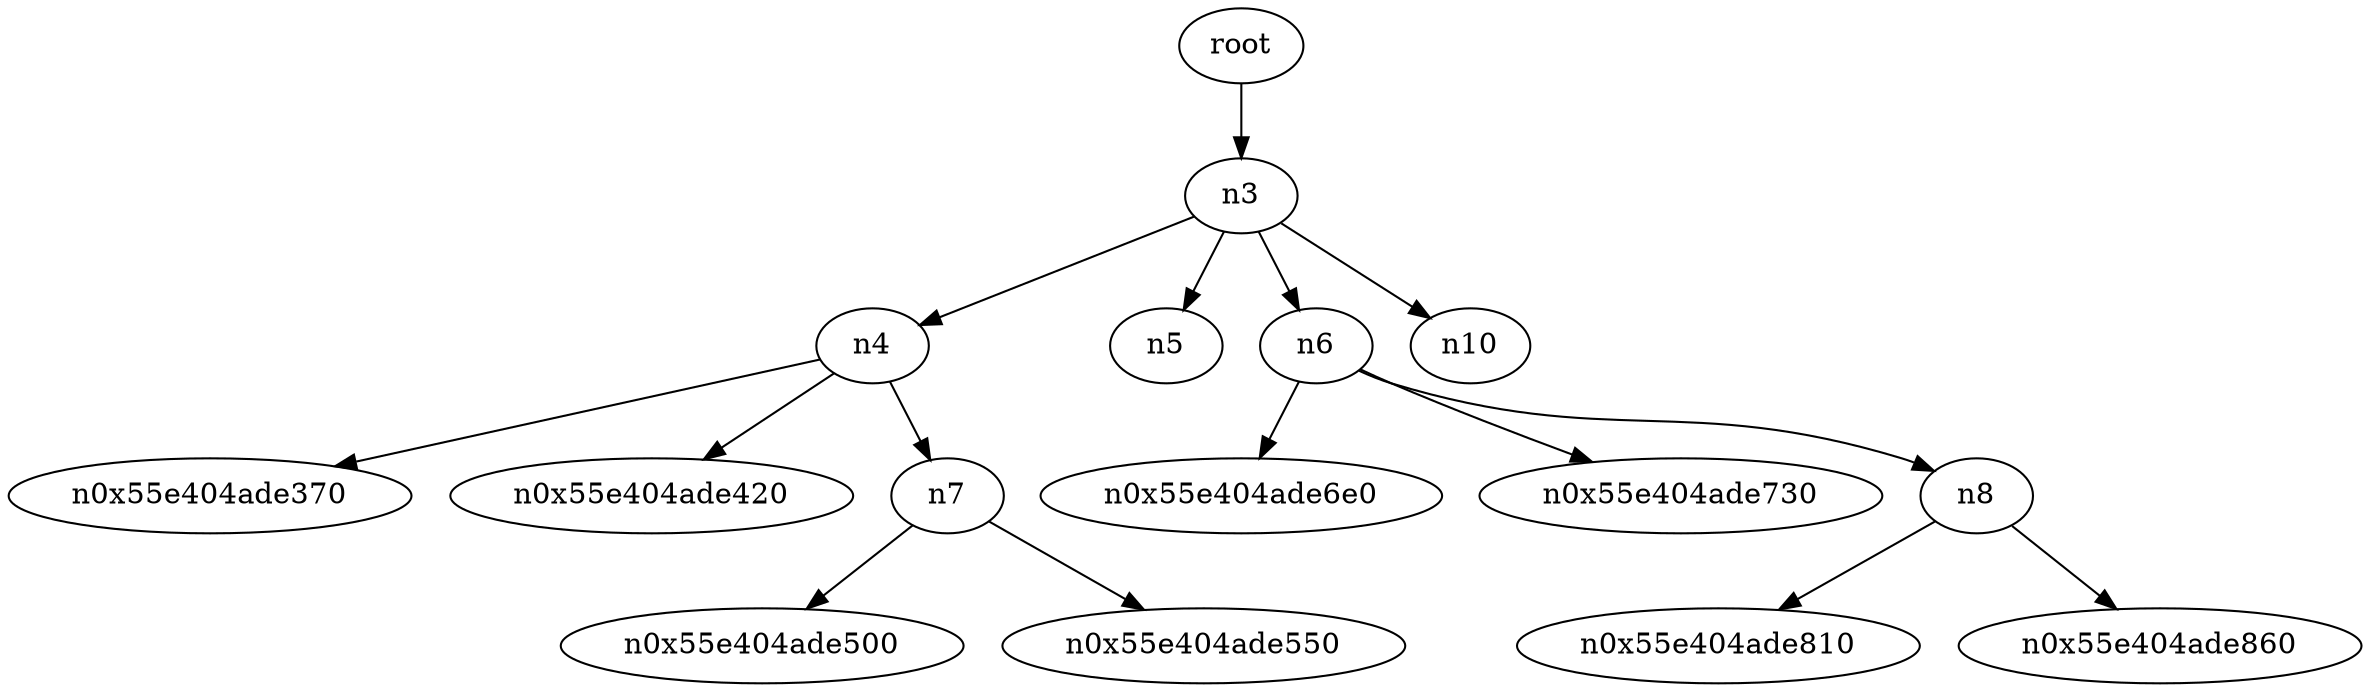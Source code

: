 digraph G {
n2 [label="root"];
n2 -> n3;
n3 -> n4;
n3 -> n5;
n3 -> n6;
n3 -> n10;
n4 -> n0x55e404ade370;
n4 -> n0x55e404ade420;
n4 -> n7;
n7 -> n0x55e404ade500;
n7 -> n0x55e404ade550;
n6 -> n0x55e404ade6e0;
n6 -> n0x55e404ade730;
n6 -> n8;
n8 -> n0x55e404ade810;
n8 -> n0x55e404ade860;
}
